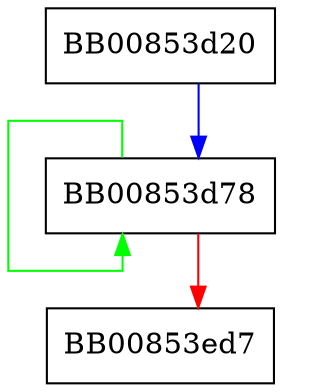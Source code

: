 digraph ossl_sm4_set_key {
  node [shape="box"];
  graph [splines=ortho];
  BB00853d20 -> BB00853d78 [color="blue"];
  BB00853d78 -> BB00853d78 [color="green"];
  BB00853d78 -> BB00853ed7 [color="red"];
}